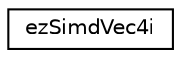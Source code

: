 digraph "Graphical Class Hierarchy"
{
 // LATEX_PDF_SIZE
  edge [fontname="Helvetica",fontsize="10",labelfontname="Helvetica",labelfontsize="10"];
  node [fontname="Helvetica",fontsize="10",shape=record];
  rankdir="LR";
  Node0 [label="ezSimdVec4i",height=0.2,width=0.4,color="black", fillcolor="white", style="filled",URL="$d6/d8e/classez_simd_vec4i.htm",tooltip="A SIMD 4-component vector class of signed 32b integers."];
}
